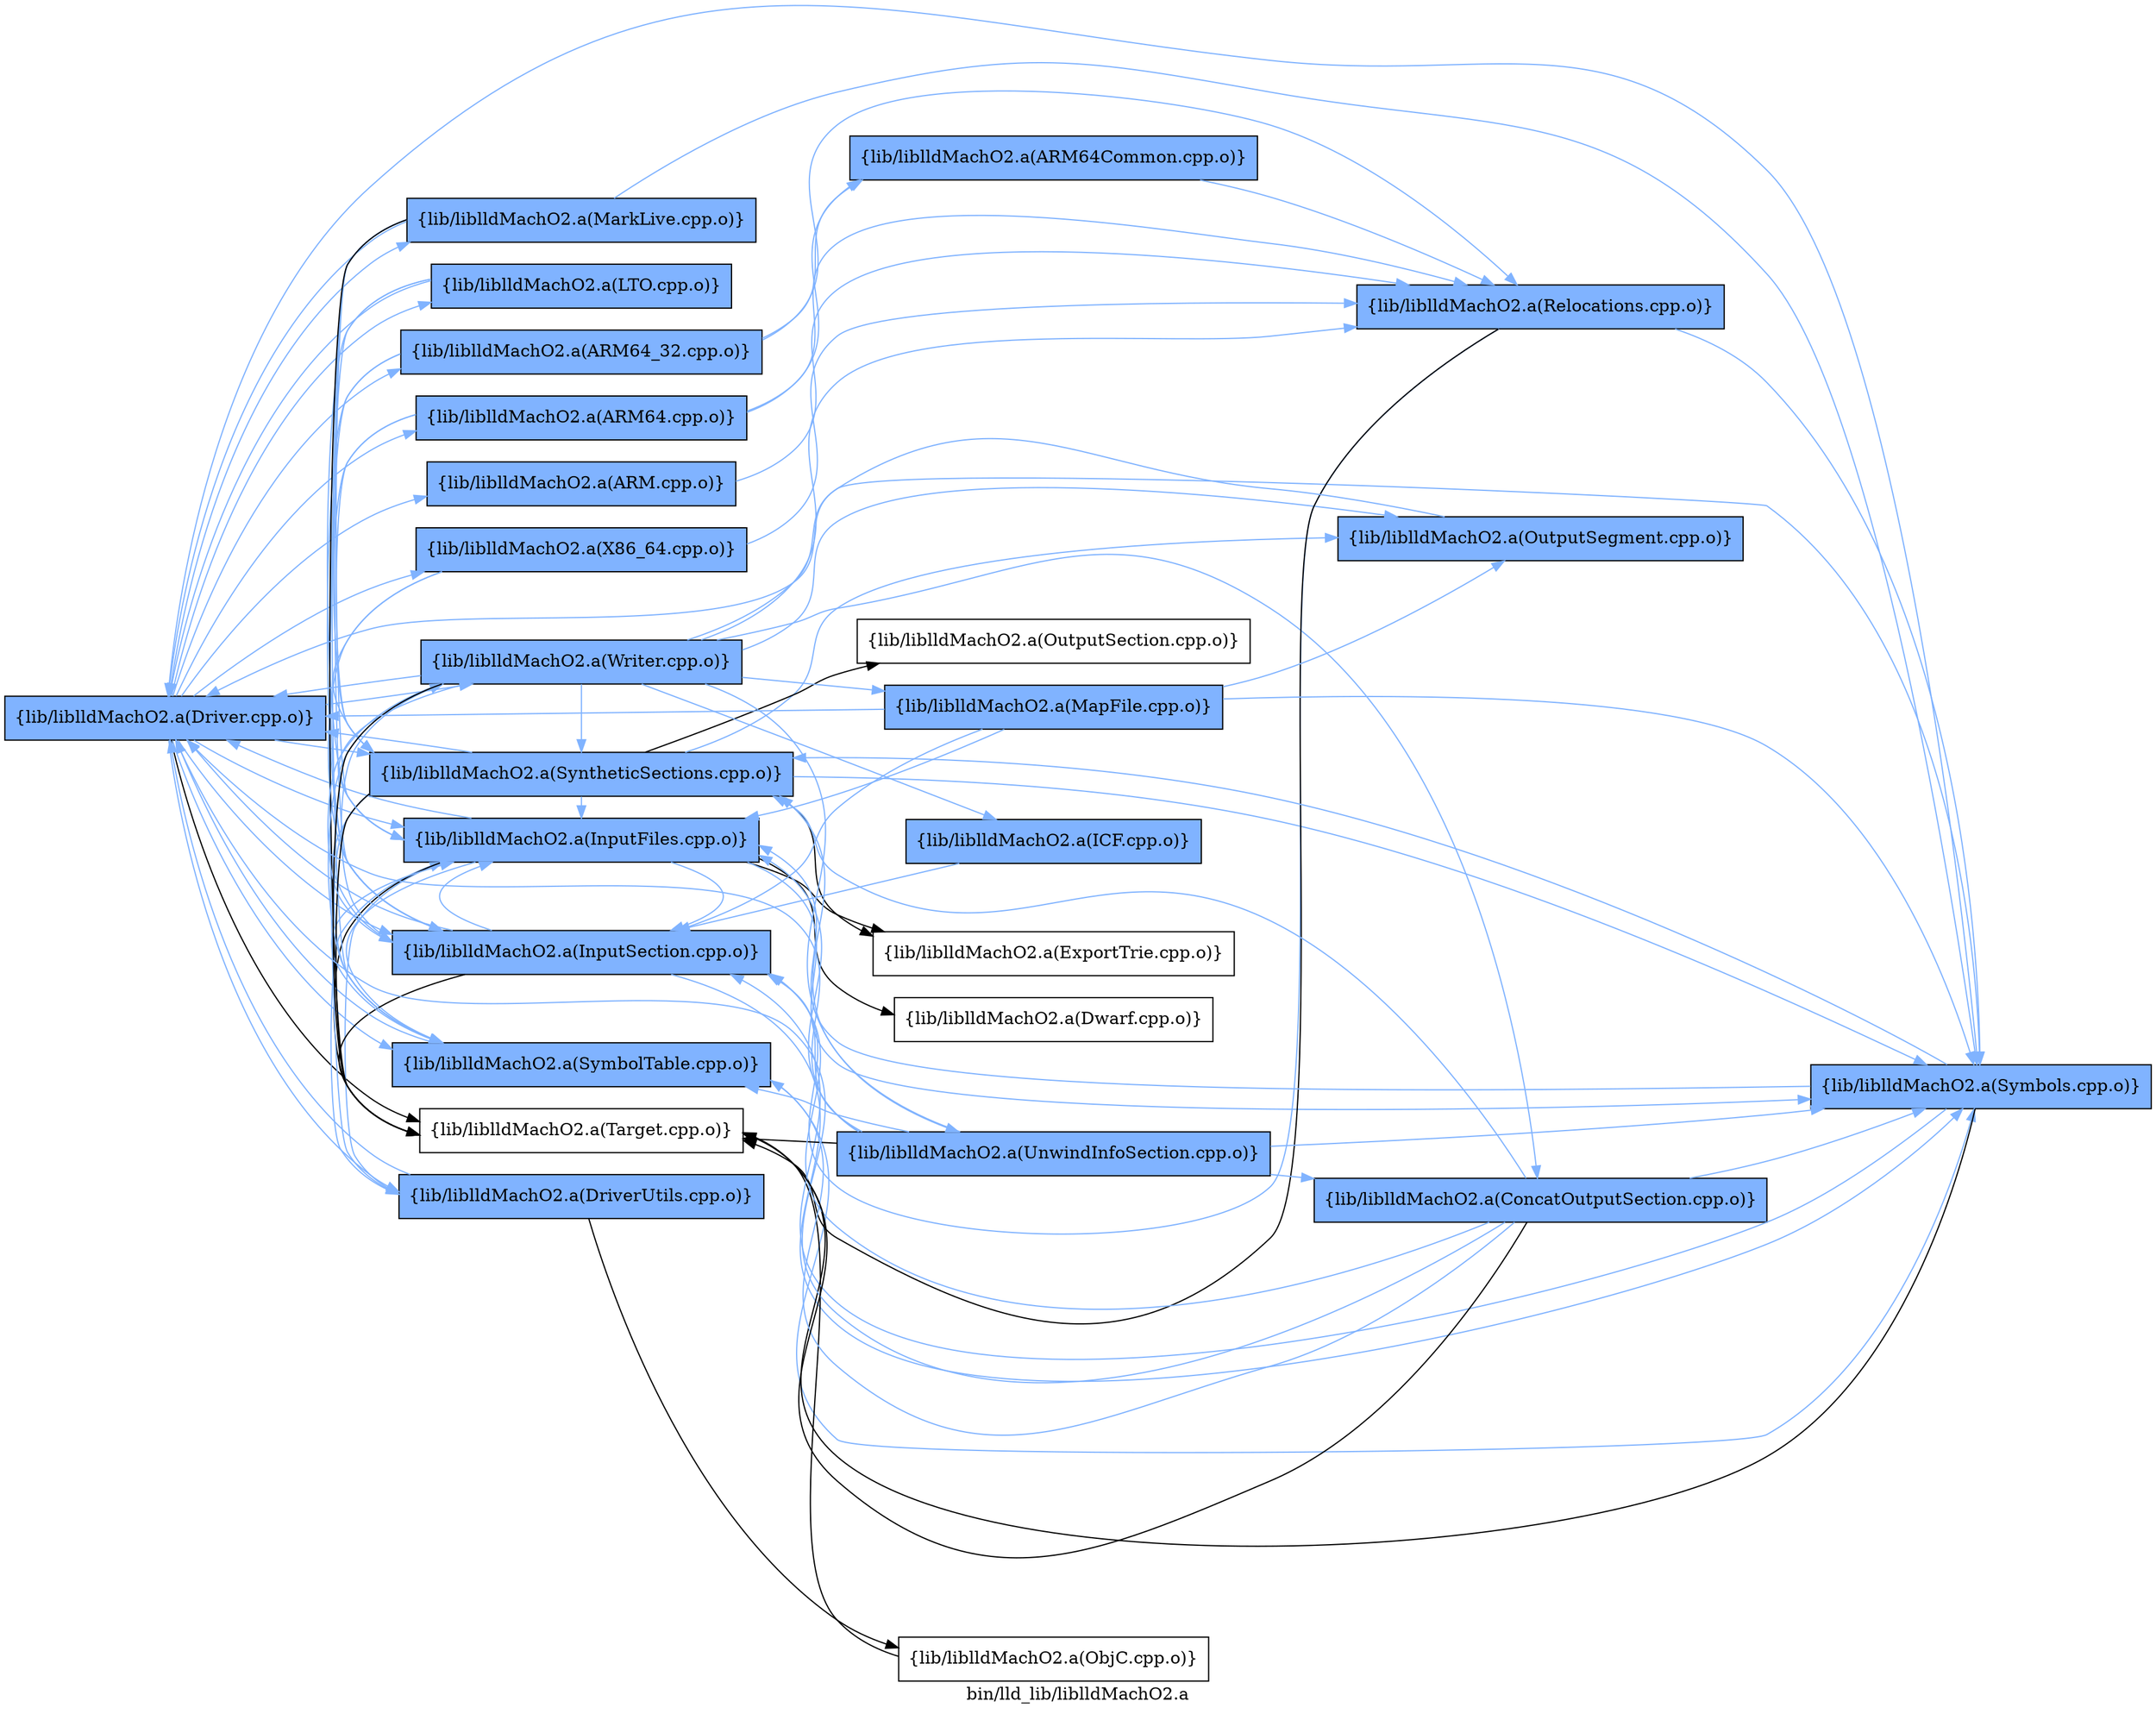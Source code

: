 digraph "bin/lld_lib/liblldMachO2.a" {
	label="bin/lld_lib/liblldMachO2.a";
	rankdir=LR;
	{ rank=same; Node0x55a80fb8c1f8;  }
	{ rank=same; Node0x55a80fb8afd8; Node0x55a80fb8a768; Node0x55a80fb89fe8; Node0x55a80fb7f818; Node0x55a80fb817a8; Node0x55a80fb81078; Node0x55a80fb7f0e8; Node0x55a80fb7e9b8; Node0x55a80fb7e238; Node0x55a80fb81988; Node0x55a80fb7d978; Node0x55a80fb8edb8; Node0x55a80fb8f4e8;  }

	Node0x55a80fb8c1f8 [shape=record,shape=box,group=1,style=filled,fillcolor="0.600000 0.5 1",label="{lib/liblldMachO2.a(Driver.cpp.o)}"];
	Node0x55a80fb8c1f8 -> Node0x55a80fb8afd8[color="0.600000 0.5 1"];
	Node0x55a80fb8c1f8 -> Node0x55a80fb8a768[color="0.600000 0.5 1"];
	Node0x55a80fb8c1f8 -> Node0x55a80fb89fe8[color="0.600000 0.5 1"];
	Node0x55a80fb8c1f8 -> Node0x55a80fb7f818[color="0.600000 0.5 1"];
	Node0x55a80fb8c1f8 -> Node0x55a80fb817a8[color="0.600000 0.5 1"];
	Node0x55a80fb8c1f8 -> Node0x55a80fb81078[color="0.600000 0.5 1"];
	Node0x55a80fb8c1f8 -> Node0x55a80fb7f0e8[color="0.600000 0.5 1"];
	Node0x55a80fb8c1f8 -> Node0x55a80fb7e9b8[color="0.600000 0.5 1"];
	Node0x55a80fb8c1f8 -> Node0x55a80fb7e238[color="0.600000 0.5 1"];
	Node0x55a80fb8c1f8 -> Node0x55a80fb81988[color="0.600000 0.5 1"];
	Node0x55a80fb8c1f8 -> Node0x55a80fb7d978[color="0.600000 0.5 1"];
	Node0x55a80fb8c1f8 -> Node0x55a80fb8edb8;
	Node0x55a80fb8c1f8 -> Node0x55a80fb8f4e8[color="0.600000 0.5 1"];
	Node0x55a80fb8afd8 [shape=record,shape=box,group=1,style=filled,fillcolor="0.600000 0.5 1",label="{lib/liblldMachO2.a(ARM.cpp.o)}"];
	Node0x55a80fb8afd8 -> Node0x55a80fb81708[color="0.600000 0.5 1"];
	Node0x55a80fb8a768 [shape=record,shape=box,group=1,style=filled,fillcolor="0.600000 0.5 1",label="{lib/liblldMachO2.a(X86_64.cpp.o)}"];
	Node0x55a80fb8a768 -> Node0x55a80fb7f0e8[color="0.600000 0.5 1"];
	Node0x55a80fb8a768 -> Node0x55a80fb81708[color="0.600000 0.5 1"];
	Node0x55a80fb8a768 -> Node0x55a80fb7d978[color="0.600000 0.5 1"];
	Node0x55a80fb89fe8 [shape=record,shape=box,group=1,style=filled,fillcolor="0.600000 0.5 1",label="{lib/liblldMachO2.a(ARM64_32.cpp.o)}"];
	Node0x55a80fb89fe8 -> Node0x55a80fb7ff98[color="0.600000 0.5 1"];
	Node0x55a80fb89fe8 -> Node0x55a80fb7f0e8[color="0.600000 0.5 1"];
	Node0x55a80fb89fe8 -> Node0x55a80fb81708[color="0.600000 0.5 1"];
	Node0x55a80fb89fe8 -> Node0x55a80fb7d978[color="0.600000 0.5 1"];
	Node0x55a80fb7f818 [shape=record,shape=box,group=1,style=filled,fillcolor="0.600000 0.5 1",label="{lib/liblldMachO2.a(ARM64.cpp.o)}"];
	Node0x55a80fb7f818 -> Node0x55a80fb7ff98[color="0.600000 0.5 1"];
	Node0x55a80fb7f818 -> Node0x55a80fb7f0e8[color="0.600000 0.5 1"];
	Node0x55a80fb7f818 -> Node0x55a80fb81708[color="0.600000 0.5 1"];
	Node0x55a80fb7f818 -> Node0x55a80fb7d978[color="0.600000 0.5 1"];
	Node0x55a80fb817a8 [shape=record,shape=box,group=1,style=filled,fillcolor="0.600000 0.5 1",label="{lib/liblldMachO2.a(DriverUtils.cpp.o)}"];
	Node0x55a80fb817a8 -> Node0x55a80fb8c1f8[color="0.600000 0.5 1"];
	Node0x55a80fb817a8 -> Node0x55a80fb81078[color="0.600000 0.5 1"];
	Node0x55a80fb817a8 -> Node0x55a80fb80ad8;
	Node0x55a80fb81078 [shape=record,shape=box,group=1,style=filled,fillcolor="0.600000 0.5 1",label="{lib/liblldMachO2.a(InputFiles.cpp.o)}"];
	Node0x55a80fb81078 -> Node0x55a80fb8c1f8[color="0.600000 0.5 1"];
	Node0x55a80fb81078 -> Node0x55a80fb817a8[color="0.600000 0.5 1"];
	Node0x55a80fb81078 -> Node0x55a80fb7e008;
	Node0x55a80fb81078 -> Node0x55a80fb7d888;
	Node0x55a80fb81078 -> Node0x55a80fb7f0e8[color="0.600000 0.5 1"];
	Node0x55a80fb81078 -> Node0x55a80fb81988[color="0.600000 0.5 1"];
	Node0x55a80fb81078 -> Node0x55a80fb7d6f8[color="0.600000 0.5 1"];
	Node0x55a80fb81078 -> Node0x55a80fb8edb8;
	Node0x55a80fb7f0e8 [shape=record,shape=box,group=1,style=filled,fillcolor="0.600000 0.5 1",label="{lib/liblldMachO2.a(InputSection.cpp.o)}"];
	Node0x55a80fb7f0e8 -> Node0x55a80fb8c1f8[color="0.600000 0.5 1"];
	Node0x55a80fb7f0e8 -> Node0x55a80fb81078[color="0.600000 0.5 1"];
	Node0x55a80fb7f0e8 -> Node0x55a80fb7d6f8[color="0.600000 0.5 1"];
	Node0x55a80fb7f0e8 -> Node0x55a80fb8edb8;
	Node0x55a80fb7f0e8 -> Node0x55a80fb8f4e8[color="0.600000 0.5 1"];
	Node0x55a80fb7e9b8 [shape=record,shape=box,group=1,style=filled,fillcolor="0.600000 0.5 1",label="{lib/liblldMachO2.a(LTO.cpp.o)}"];
	Node0x55a80fb7e9b8 -> Node0x55a80fb8c1f8[color="0.600000 0.5 1"];
	Node0x55a80fb7e9b8 -> Node0x55a80fb817a8[color="0.600000 0.5 1"];
	Node0x55a80fb7e9b8 -> Node0x55a80fb81078[color="0.600000 0.5 1"];
	Node0x55a80fb7e238 [shape=record,shape=box,group=1,style=filled,fillcolor="0.600000 0.5 1",label="{lib/liblldMachO2.a(MarkLive.cpp.o)}"];
	Node0x55a80fb7e238 -> Node0x55a80fb8c1f8[color="0.600000 0.5 1"];
	Node0x55a80fb7e238 -> Node0x55a80fb81078[color="0.600000 0.5 1"];
	Node0x55a80fb7e238 -> Node0x55a80fb7f0e8[color="0.600000 0.5 1"];
	Node0x55a80fb7e238 -> Node0x55a80fb81988[color="0.600000 0.5 1"];
	Node0x55a80fb7e238 -> Node0x55a80fb7d6f8[color="0.600000 0.5 1"];
	Node0x55a80fb7e238 -> Node0x55a80fb8edb8;
	Node0x55a80fb81988 [shape=record,shape=box,group=1,style=filled,fillcolor="0.600000 0.5 1",label="{lib/liblldMachO2.a(SymbolTable.cpp.o)}"];
	Node0x55a80fb81988 -> Node0x55a80fb8c1f8[color="0.600000 0.5 1"];
	Node0x55a80fb81988 -> Node0x55a80fb81078[color="0.600000 0.5 1"];
	Node0x55a80fb81988 -> Node0x55a80fb7d6f8[color="0.600000 0.5 1"];
	Node0x55a80fb7d978 [shape=record,shape=box,group=1,style=filled,fillcolor="0.600000 0.5 1",label="{lib/liblldMachO2.a(SyntheticSections.cpp.o)}"];
	Node0x55a80fb7d978 -> Node0x55a80fb8c1f8[color="0.600000 0.5 1"];
	Node0x55a80fb7d978 -> Node0x55a80fb81078[color="0.600000 0.5 1"];
	Node0x55a80fb7d978 -> Node0x55a80fb7d888;
	Node0x55a80fb7d978 -> Node0x55a80fb7f0e8[color="0.600000 0.5 1"];
	Node0x55a80fb7d978 -> Node0x55a80fb81988[color="0.600000 0.5 1"];
	Node0x55a80fb7d978 -> Node0x55a80fb7d6f8[color="0.600000 0.5 1"];
	Node0x55a80fb7d978 -> Node0x55a80fb7e698[color="0.600000 0.5 1"];
	Node0x55a80fb7d978 -> Node0x55a80fb7e918;
	Node0x55a80fb7d978 -> Node0x55a80fb8edb8;
	Node0x55a80fb8edb8 [shape=record,shape=box,group=0,label="{lib/liblldMachO2.a(Target.cpp.o)}"];
	Node0x55a80fb8f4e8 [shape=record,shape=box,group=1,style=filled,fillcolor="0.600000 0.5 1",label="{lib/liblldMachO2.a(Writer.cpp.o)}"];
	Node0x55a80fb8f4e8 -> Node0x55a80fb8c1f8[color="0.600000 0.5 1"];
	Node0x55a80fb8f4e8 -> Node0x55a80fb81078[color="0.600000 0.5 1"];
	Node0x55a80fb8f4e8 -> Node0x55a80fb7f0e8[color="0.600000 0.5 1"];
	Node0x55a80fb8f4e8 -> Node0x55a80fb81708[color="0.600000 0.5 1"];
	Node0x55a80fb8f4e8 -> Node0x55a80fb81988[color="0.600000 0.5 1"];
	Node0x55a80fb8f4e8 -> Node0x55a80fb7d6f8[color="0.600000 0.5 1"];
	Node0x55a80fb8f4e8 -> Node0x55a80fb7d978[color="0.600000 0.5 1"];
	Node0x55a80fb8f4e8 -> Node0x55a80fb7e698[color="0.600000 0.5 1"];
	Node0x55a80fb8f4e8 -> Node0x55a80fb8edb8;
	Node0x55a80fb8f4e8 -> Node0x55a80fb6b868[color="0.600000 0.5 1"];
	Node0x55a80fb8f4e8 -> Node0x55a80fb6c038[color="0.600000 0.5 1"];
	Node0x55a80fb8f4e8 -> Node0x55a80fb6c7b8[color="0.600000 0.5 1"];
	Node0x55a80fb8f4e8 -> Node0x55a80fb6a8c8[color="0.600000 0.5 1"];
	Node0x55a80fb81708 [shape=record,shape=box,group=1,style=filled,fillcolor="0.600000 0.5 1",label="{lib/liblldMachO2.a(Relocations.cpp.o)}"];
	Node0x55a80fb81708 -> Node0x55a80fb7f0e8[color="0.600000 0.5 1"];
	Node0x55a80fb81708 -> Node0x55a80fb7d6f8[color="0.600000 0.5 1"];
	Node0x55a80fb81708 -> Node0x55a80fb8edb8;
	Node0x55a80fb7ff98 [shape=record,shape=box,group=1,style=filled,fillcolor="0.600000 0.5 1",label="{lib/liblldMachO2.a(ARM64Common.cpp.o)}"];
	Node0x55a80fb7ff98 -> Node0x55a80fb81708[color="0.600000 0.5 1"];
	Node0x55a80fb80ad8 [shape=record,shape=box,group=0,label="{lib/liblldMachO2.a(ObjC.cpp.o)}"];
	Node0x55a80fb80ad8 -> Node0x55a80fb8edb8;
	Node0x55a80fb7e008 [shape=record,shape=box,group=0,label="{lib/liblldMachO2.a(Dwarf.cpp.o)}"];
	Node0x55a80fb7d888 [shape=record,shape=box,group=0,label="{lib/liblldMachO2.a(ExportTrie.cpp.o)}"];
	Node0x55a80fb7d6f8 [shape=record,shape=box,group=1,style=filled,fillcolor="0.600000 0.5 1",label="{lib/liblldMachO2.a(Symbols.cpp.o)}"];
	Node0x55a80fb7d6f8 -> Node0x55a80fb8c1f8[color="0.600000 0.5 1"];
	Node0x55a80fb7d6f8 -> Node0x55a80fb81078[color="0.600000 0.5 1"];
	Node0x55a80fb7d6f8 -> Node0x55a80fb7f0e8[color="0.600000 0.5 1"];
	Node0x55a80fb7d6f8 -> Node0x55a80fb7d978[color="0.600000 0.5 1"];
	Node0x55a80fb7d6f8 -> Node0x55a80fb8edb8;
	Node0x55a80fb7e698 [shape=record,shape=box,group=1,style=filled,fillcolor="0.600000 0.5 1",label="{lib/liblldMachO2.a(OutputSegment.cpp.o)}"];
	Node0x55a80fb7e698 -> Node0x55a80fb8c1f8[color="0.600000 0.5 1"];
	Node0x55a80fb7e918 [shape=record,shape=box,group=0,label="{lib/liblldMachO2.a(OutputSection.cpp.o)}"];
	Node0x55a80fb6b868 [shape=record,shape=box,group=1,style=filled,fillcolor="0.600000 0.5 1",label="{lib/liblldMachO2.a(UnwindInfoSection.cpp.o)}"];
	Node0x55a80fb6b868 -> Node0x55a80fb8c1f8[color="0.600000 0.5 1"];
	Node0x55a80fb6b868 -> Node0x55a80fb81078[color="0.600000 0.5 1"];
	Node0x55a80fb6b868 -> Node0x55a80fb7f0e8[color="0.600000 0.5 1"];
	Node0x55a80fb6b868 -> Node0x55a80fb81988[color="0.600000 0.5 1"];
	Node0x55a80fb6b868 -> Node0x55a80fb7d6f8[color="0.600000 0.5 1"];
	Node0x55a80fb6b868 -> Node0x55a80fb7d978[color="0.600000 0.5 1"];
	Node0x55a80fb6b868 -> Node0x55a80fb8edb8;
	Node0x55a80fb6b868 -> Node0x55a80fb6c038[color="0.600000 0.5 1"];
	Node0x55a80fb6c038 [shape=record,shape=box,group=1,style=filled,fillcolor="0.600000 0.5 1",label="{lib/liblldMachO2.a(ConcatOutputSection.cpp.o)}"];
	Node0x55a80fb6c038 -> Node0x55a80fb8c1f8[color="0.600000 0.5 1"];
	Node0x55a80fb6c038 -> Node0x55a80fb7f0e8[color="0.600000 0.5 1"];
	Node0x55a80fb6c038 -> Node0x55a80fb81988[color="0.600000 0.5 1"];
	Node0x55a80fb6c038 -> Node0x55a80fb7d6f8[color="0.600000 0.5 1"];
	Node0x55a80fb6c038 -> Node0x55a80fb7d978[color="0.600000 0.5 1"];
	Node0x55a80fb6c038 -> Node0x55a80fb8edb8;
	Node0x55a80fb6c7b8 [shape=record,shape=box,group=1,style=filled,fillcolor="0.600000 0.5 1",label="{lib/liblldMachO2.a(ICF.cpp.o)}"];
	Node0x55a80fb6c7b8 -> Node0x55a80fb7f0e8[color="0.600000 0.5 1"];
	Node0x55a80fb6a8c8 [shape=record,shape=box,group=1,style=filled,fillcolor="0.600000 0.5 1",label="{lib/liblldMachO2.a(MapFile.cpp.o)}"];
	Node0x55a80fb6a8c8 -> Node0x55a80fb8c1f8[color="0.600000 0.5 1"];
	Node0x55a80fb6a8c8 -> Node0x55a80fb81078[color="0.600000 0.5 1"];
	Node0x55a80fb6a8c8 -> Node0x55a80fb7f0e8[color="0.600000 0.5 1"];
	Node0x55a80fb6a8c8 -> Node0x55a80fb7d6f8[color="0.600000 0.5 1"];
	Node0x55a80fb6a8c8 -> Node0x55a80fb7e698[color="0.600000 0.5 1"];
}
